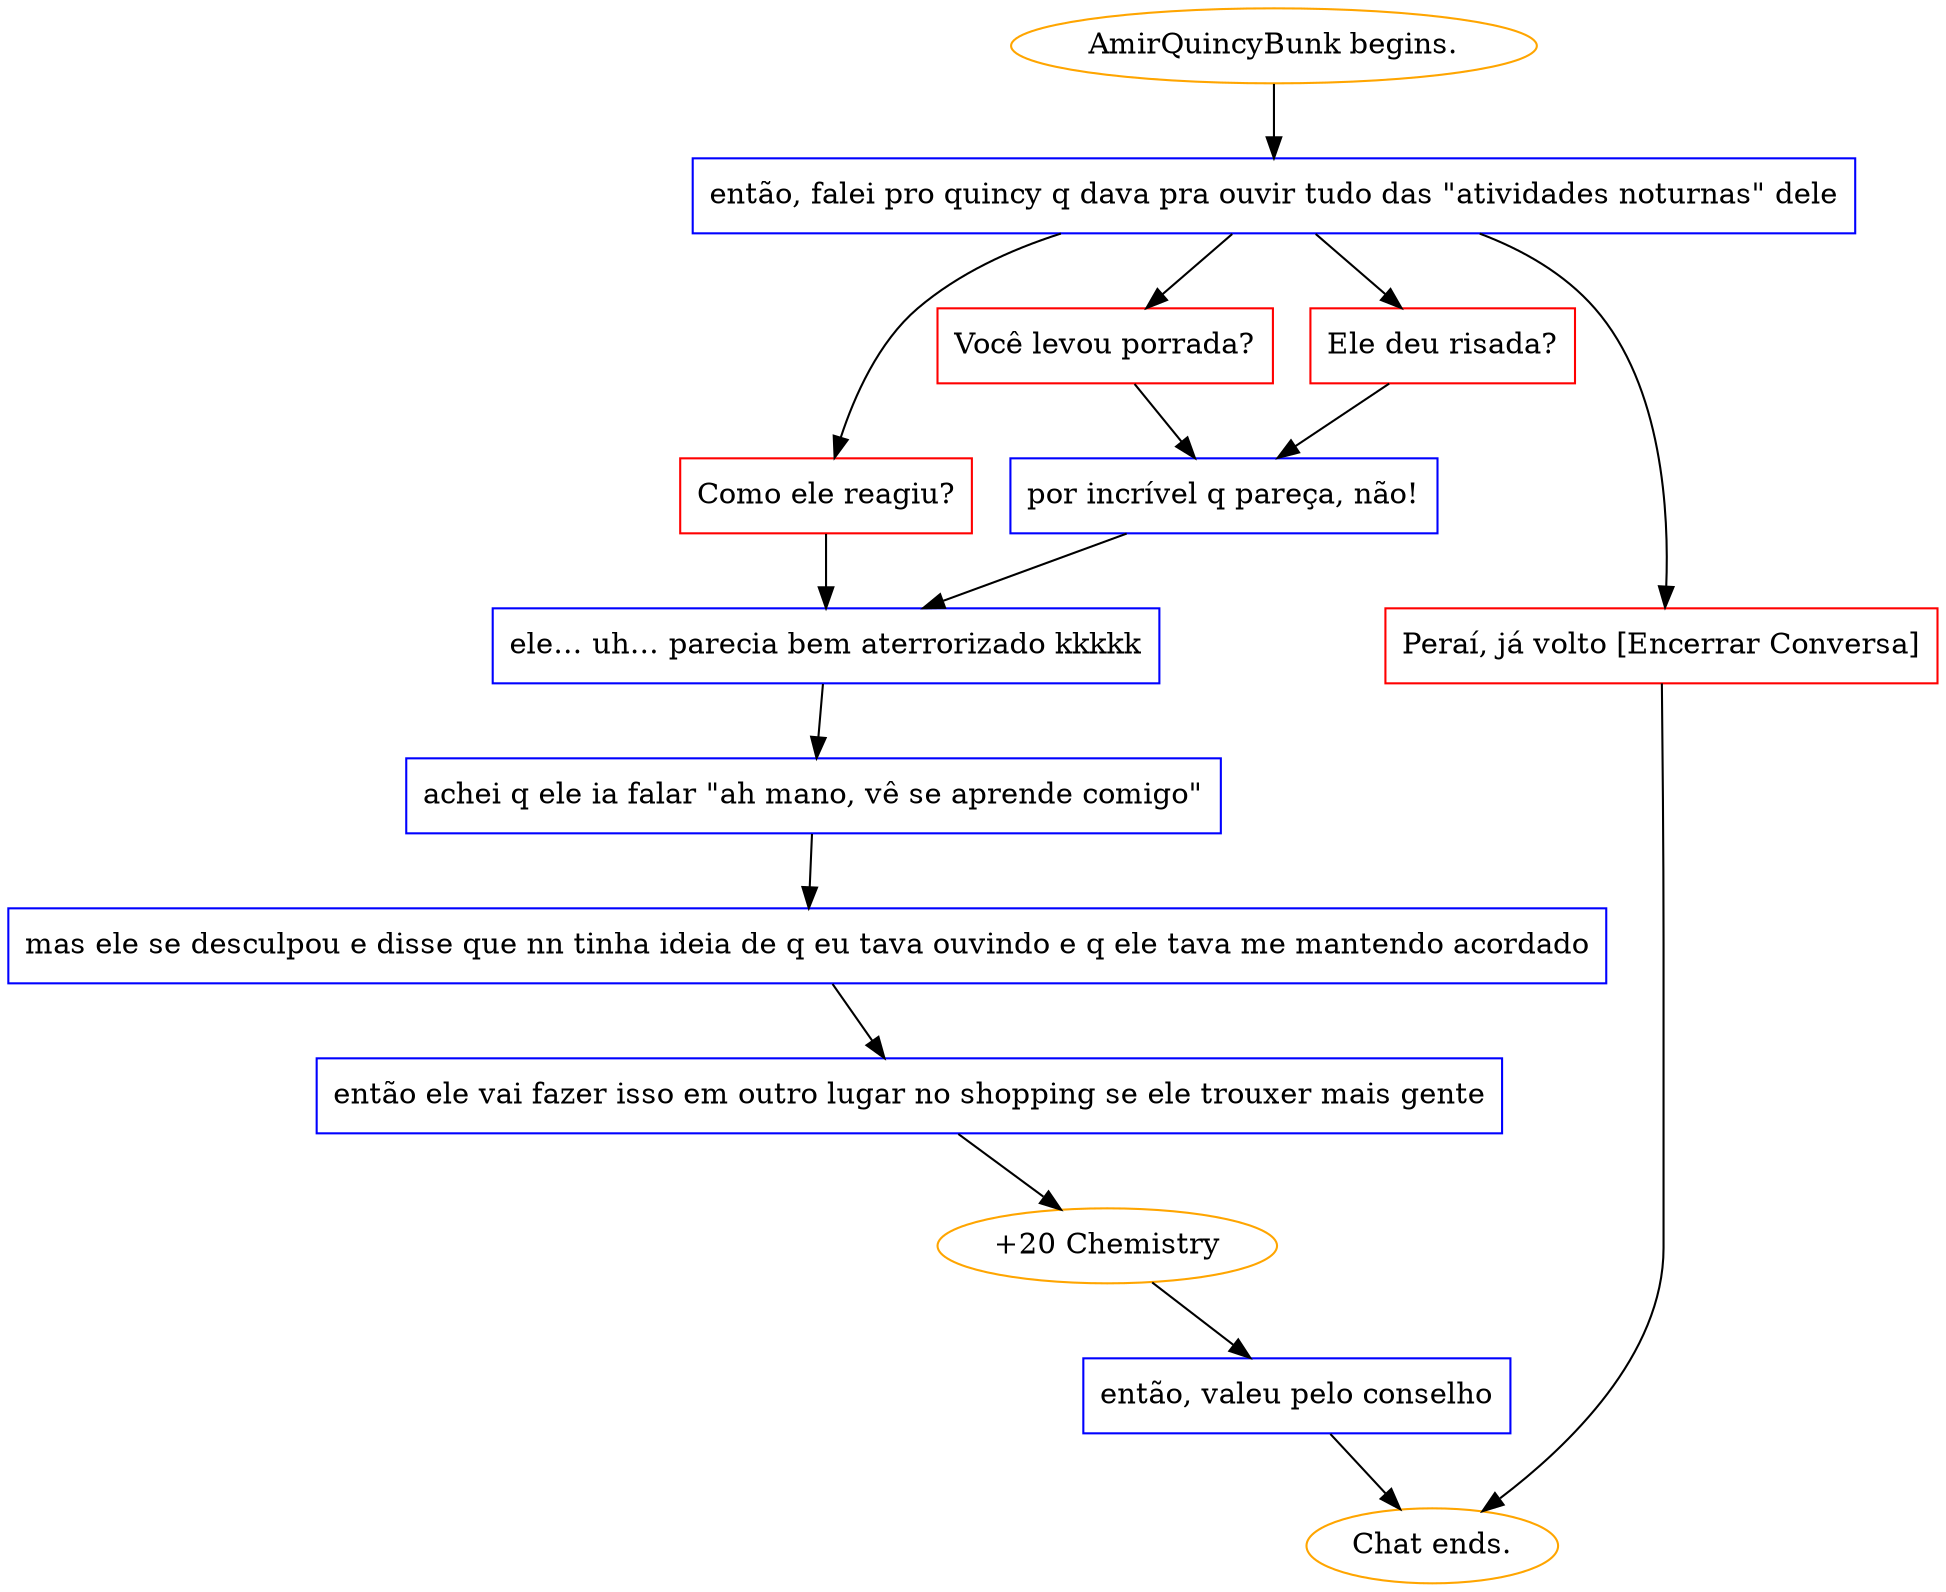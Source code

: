 digraph {
	"AmirQuincyBunk begins." [color=orange];
		"AmirQuincyBunk begins." -> j2393030958;
	j2393030958 [label="então, falei pro quincy q dava pra ouvir tudo das \"atividades noturnas\" dele",shape=box,color=blue];
		j2393030958 -> j4129057142;
		j2393030958 -> j798655780;
		j2393030958 -> j618815843;
		j2393030958 -> j1351040982;
	j4129057142 [label="Como ele reagiu?",shape=box,color=red];
		j4129057142 -> j990664183;
	j798655780 [label="Você levou porrada?",shape=box,color=red];
		j798655780 -> j3559136095;
	j618815843 [label="Ele deu risada?",shape=box,color=red];
		j618815843 -> j3559136095;
	j1351040982 [label="Peraí, já volto [Encerrar Conversa]",shape=box,color=red];
		j1351040982 -> "Chat ends.";
	j990664183 [label="ele… uh… parecia bem aterrorizado kkkkk",shape=box,color=blue];
		j990664183 -> j4120824950;
	j3559136095 [label="por incrível q pareça, não!",shape=box,color=blue];
		j3559136095 -> j990664183;
	"Chat ends." [color=orange];
	j4120824950 [label="achei q ele ia falar \"ah mano, vê se aprende comigo\"",shape=box,color=blue];
		j4120824950 -> j275542902;
	j275542902 [label="mas ele se desculpou e disse que nn tinha ideia de q eu tava ouvindo e q ele tava me mantendo acordado",shape=box,color=blue];
		j275542902 -> j2250380143;
	j2250380143 [label="então ele vai fazer isso em outro lugar no shopping se ele trouxer mais gente",shape=box,color=blue];
		j2250380143 -> j3914543421;
	j3914543421 [label="+20 Chemistry",color=orange];
		j3914543421 -> j3882563461;
	j3882563461 [label="então, valeu pelo conselho",shape=box,color=blue];
		j3882563461 -> "Chat ends.";
}